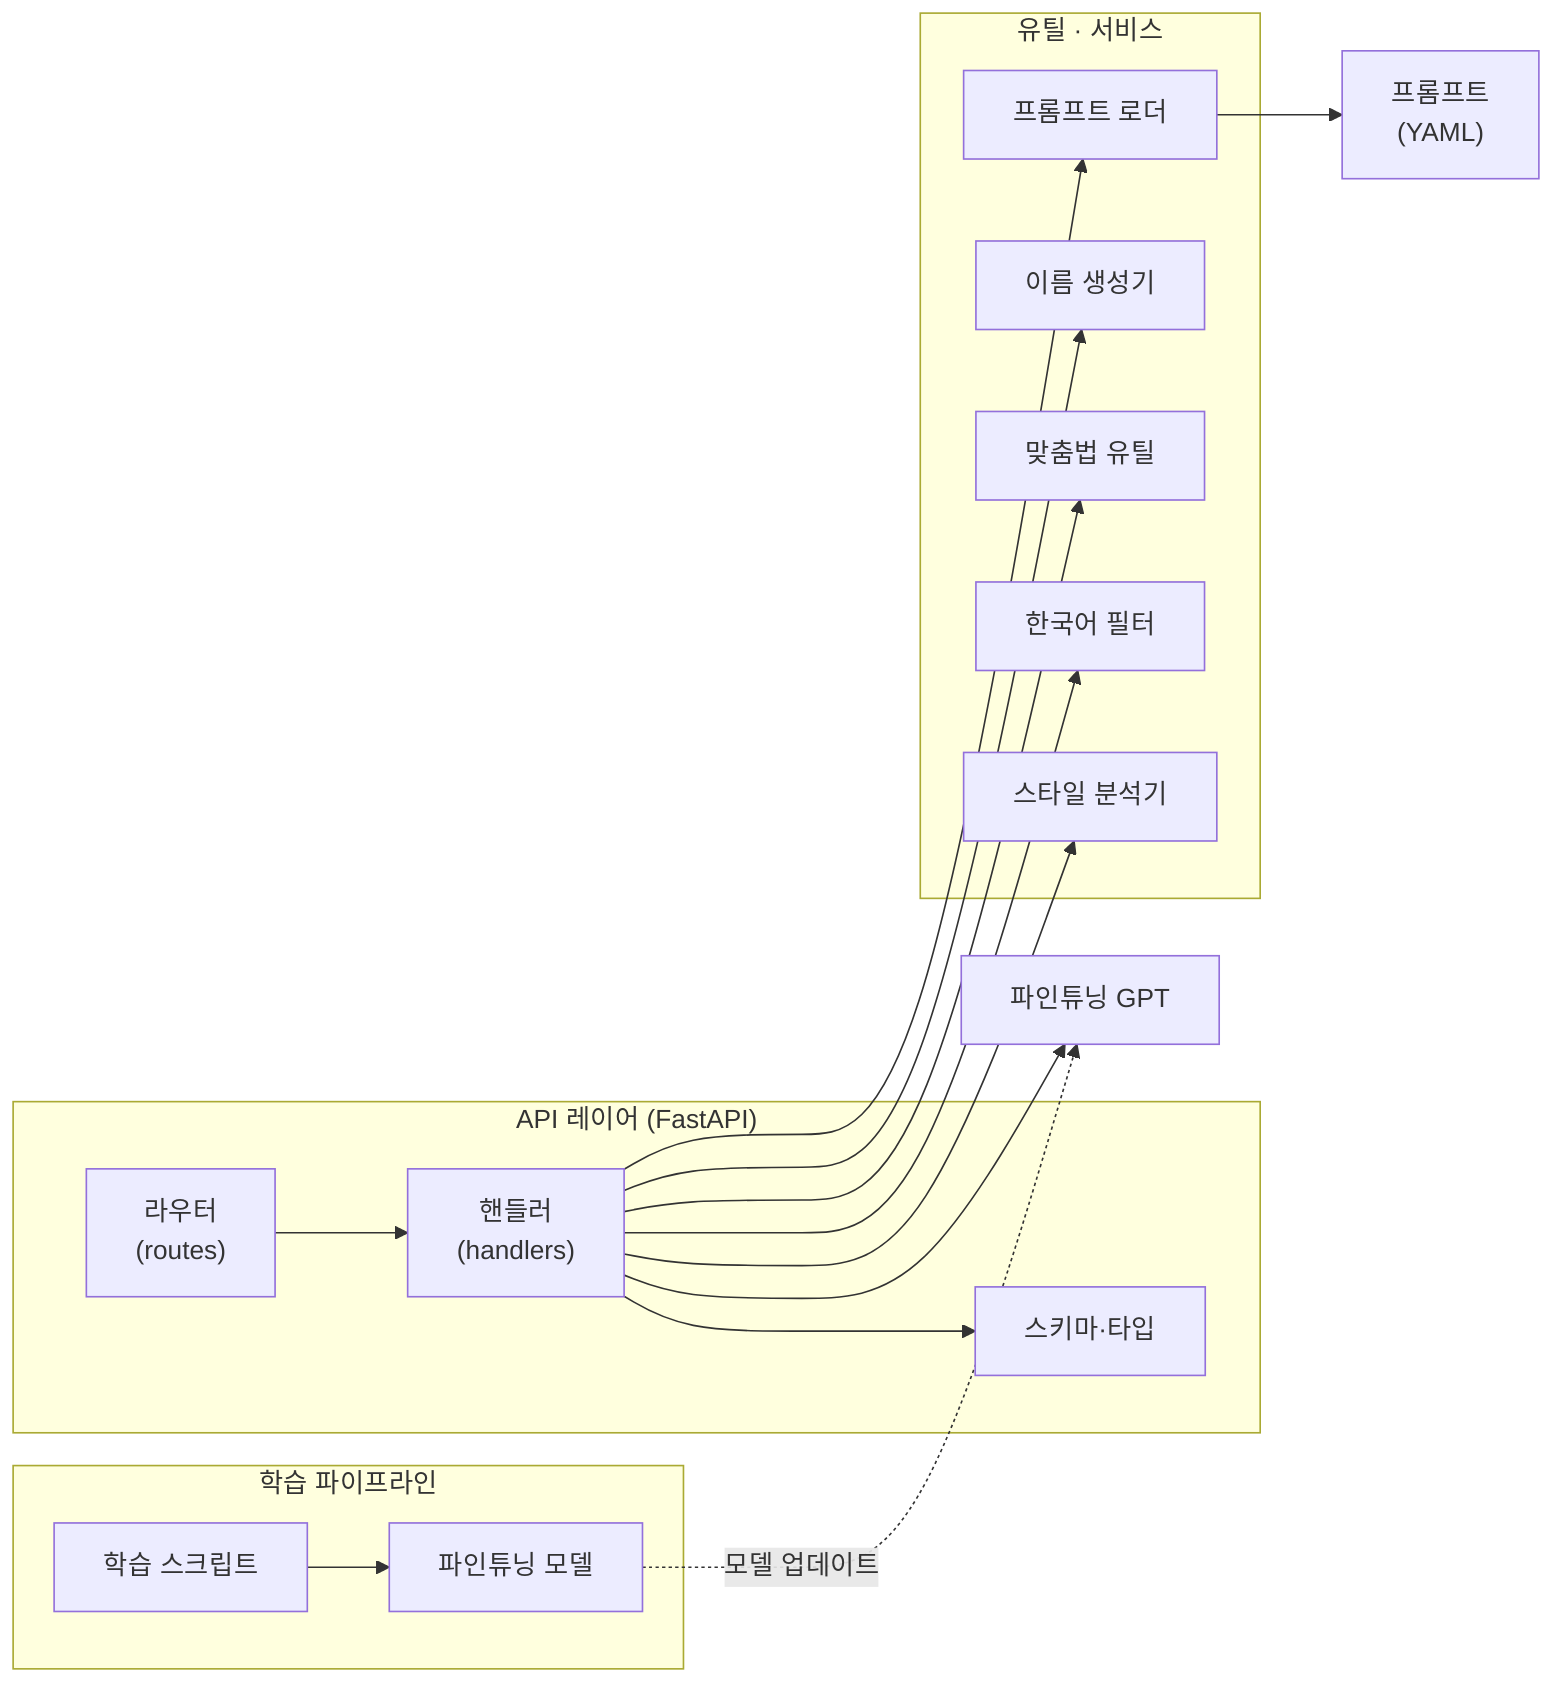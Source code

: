 graph LR;

%% API Layer
subgraph "API 레이어 (FastAPI)"
    direction LR
    Routes["라우터<br/>(routes)"] --> Handlers["핸들러<br/>(handlers)"] --> Schemas["스키마·타입"]
end

%% Utils / Services
subgraph "유틸 · 서비스"
    direction LR
    PromptLoader["프롬프트 로더"]
    NameGen["이름 생성기"]
    SpellcheckUtil["맞춤법 유틸"]
    KoreanFilter["한국어 필터"]
    StyleAnalyzer["스타일 분석기"]
end

Handlers --> PromptLoader
Handlers --> NameGen
Handlers --> SpellcheckUtil
Handlers --> KoreanFilter
Handlers --> StyleAnalyzer

PromptLoader --> Prompts["프롬프트<br/>(YAML)"]

%% Inference Model
Inference["파인튜닝 GPT"]
Handlers --> Inference

%% Training Pipeline
subgraph "학습 파이프라인"
    direction LR
    TrainingScripts["학습 스크립트"] --> Models["파인튜닝 모델"]
end

Models -.->|"모델 업데이트"| Inference